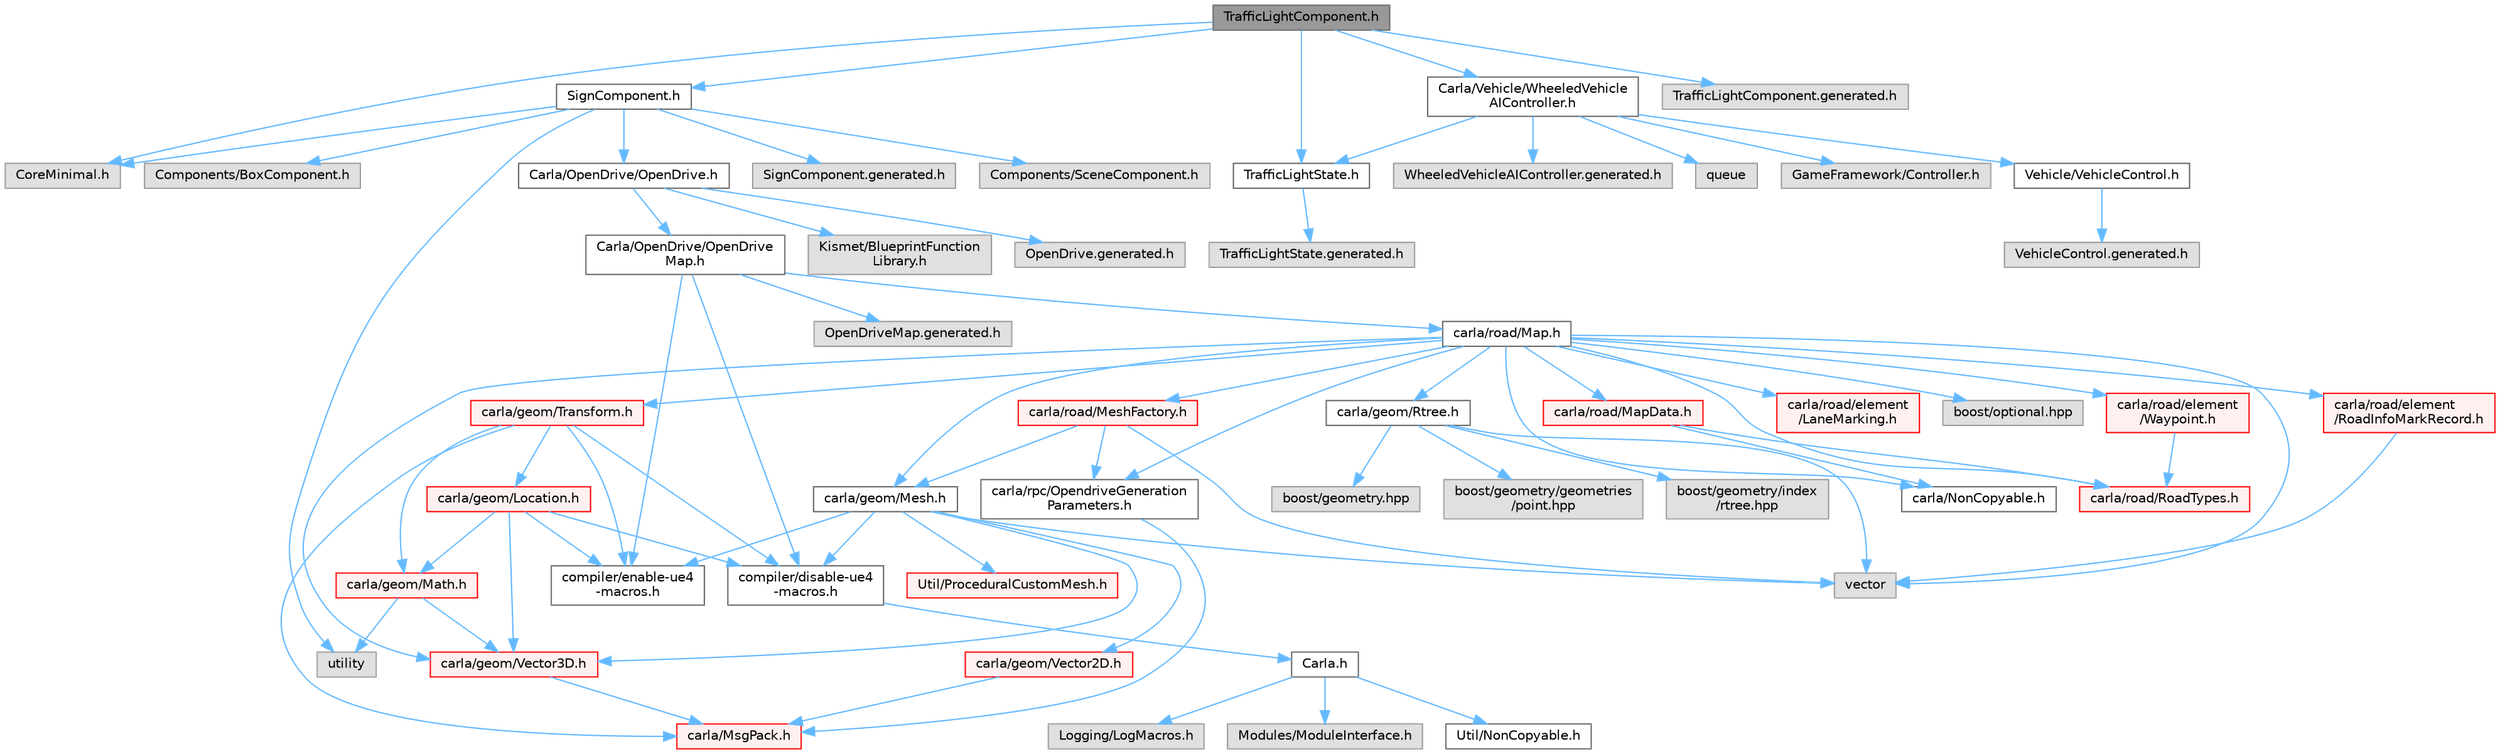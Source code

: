 digraph "TrafficLightComponent.h"
{
 // INTERACTIVE_SVG=YES
 // LATEX_PDF_SIZE
  bgcolor="transparent";
  edge [fontname=Helvetica,fontsize=10,labelfontname=Helvetica,labelfontsize=10];
  node [fontname=Helvetica,fontsize=10,shape=box,height=0.2,width=0.4];
  Node1 [id="Node000001",label="TrafficLightComponent.h",height=0.2,width=0.4,color="gray40", fillcolor="grey60", style="filled", fontcolor="black",tooltip=" "];
  Node1 -> Node2 [id="edge1_Node000001_Node000002",color="steelblue1",style="solid",tooltip=" "];
  Node2 [id="Node000002",label="CoreMinimal.h",height=0.2,width=0.4,color="grey60", fillcolor="#E0E0E0", style="filled",tooltip=" "];
  Node1 -> Node3 [id="edge2_Node000001_Node000003",color="steelblue1",style="solid",tooltip=" "];
  Node3 [id="Node000003",label="SignComponent.h",height=0.2,width=0.4,color="grey40", fillcolor="white", style="filled",URL="$de/d8e/SignComponent_8h.html",tooltip=" "];
  Node3 -> Node2 [id="edge3_Node000003_Node000002",color="steelblue1",style="solid",tooltip=" "];
  Node3 -> Node4 [id="edge4_Node000003_Node000004",color="steelblue1",style="solid",tooltip=" "];
  Node4 [id="Node000004",label="Components/SceneComponent.h",height=0.2,width=0.4,color="grey60", fillcolor="#E0E0E0", style="filled",tooltip=" "];
  Node3 -> Node5 [id="edge5_Node000003_Node000005",color="steelblue1",style="solid",tooltip=" "];
  Node5 [id="Node000005",label="Components/BoxComponent.h",height=0.2,width=0.4,color="grey60", fillcolor="#E0E0E0", style="filled",tooltip=" "];
  Node3 -> Node6 [id="edge6_Node000003_Node000006",color="steelblue1",style="solid",tooltip=" "];
  Node6 [id="Node000006",label="Carla/OpenDrive/OpenDrive.h",height=0.2,width=0.4,color="grey40", fillcolor="white", style="filled",URL="$d1/d9b/Unreal_2CarlaUE4_2Plugins_2Carla_2Source_2Carla_2OpenDrive_2OpenDrive_8h.html",tooltip=" "];
  Node6 -> Node7 [id="edge7_Node000006_Node000007",color="steelblue1",style="solid",tooltip=" "];
  Node7 [id="Node000007",label="Carla/OpenDrive/OpenDrive\lMap.h",height=0.2,width=0.4,color="grey40", fillcolor="white", style="filled",URL="$d6/d95/OpenDriveMap_8h.html",tooltip=" "];
  Node7 -> Node8 [id="edge8_Node000007_Node000008",color="steelblue1",style="solid",tooltip=" "];
  Node8 [id="Node000008",label="compiler/disable-ue4\l-macros.h",height=0.2,width=0.4,color="grey40", fillcolor="white", style="filled",URL="$d2/d02/disable-ue4-macros_8h.html",tooltip=" "];
  Node8 -> Node9 [id="edge9_Node000008_Node000009",color="steelblue1",style="solid",tooltip=" "];
  Node9 [id="Node000009",label="Carla.h",height=0.2,width=0.4,color="grey40", fillcolor="white", style="filled",URL="$d7/d7d/Carla_8h.html",tooltip=" "];
  Node9 -> Node10 [id="edge10_Node000009_Node000010",color="steelblue1",style="solid",tooltip=" "];
  Node10 [id="Node000010",label="Util/NonCopyable.h",height=0.2,width=0.4,color="grey40", fillcolor="white", style="filled",URL="$d4/d57/Unreal_2CarlaUE4_2Plugins_2Carla_2Source_2Carla_2Util_2NonCopyable_8h.html",tooltip=" "];
  Node9 -> Node11 [id="edge11_Node000009_Node000011",color="steelblue1",style="solid",tooltip=" "];
  Node11 [id="Node000011",label="Logging/LogMacros.h",height=0.2,width=0.4,color="grey60", fillcolor="#E0E0E0", style="filled",tooltip=" "];
  Node9 -> Node12 [id="edge12_Node000009_Node000012",color="steelblue1",style="solid",tooltip=" "];
  Node12 [id="Node000012",label="Modules/ModuleInterface.h",height=0.2,width=0.4,color="grey60", fillcolor="#E0E0E0", style="filled",tooltip=" "];
  Node7 -> Node13 [id="edge13_Node000007_Node000013",color="steelblue1",style="solid",tooltip=" "];
  Node13 [id="Node000013",label="carla/road/Map.h",height=0.2,width=0.4,color="grey40", fillcolor="white", style="filled",URL="$df/d64/road_2Map_8h.html",tooltip=" "];
  Node13 -> Node14 [id="edge14_Node000013_Node000014",color="steelblue1",style="solid",tooltip=" "];
  Node14 [id="Node000014",label="carla/geom/Mesh.h",height=0.2,width=0.4,color="grey40", fillcolor="white", style="filled",URL="$d9/d31/Mesh_8h.html",tooltip=" "];
  Node14 -> Node15 [id="edge15_Node000014_Node000015",color="steelblue1",style="solid",tooltip=" "];
  Node15 [id="Node000015",label="vector",height=0.2,width=0.4,color="grey60", fillcolor="#E0E0E0", style="filled",tooltip=" "];
  Node14 -> Node16 [id="edge16_Node000014_Node000016",color="steelblue1",style="solid",tooltip=" "];
  Node16 [id="Node000016",label="carla/geom/Vector3D.h",height=0.2,width=0.4,color="red", fillcolor="#FFF0F0", style="filled",URL="$de/d70/geom_2Vector3D_8h.html",tooltip=" "];
  Node16 -> Node17 [id="edge17_Node000016_Node000017",color="steelblue1",style="solid",tooltip=" "];
  Node17 [id="Node000017",label="carla/MsgPack.h",height=0.2,width=0.4,color="red", fillcolor="#FFF0F0", style="filled",URL="$d9/d6f/MsgPack_8h.html",tooltip=" "];
  Node14 -> Node33 [id="edge18_Node000014_Node000033",color="steelblue1",style="solid",tooltip=" "];
  Node33 [id="Node000033",label="carla/geom/Vector2D.h",height=0.2,width=0.4,color="red", fillcolor="#FFF0F0", style="filled",URL="$d7/d26/geom_2Vector2D_8h.html",tooltip=" "];
  Node33 -> Node17 [id="edge19_Node000033_Node000017",color="steelblue1",style="solid",tooltip=" "];
  Node14 -> Node34 [id="edge20_Node000014_Node000034",color="steelblue1",style="solid",tooltip=" "];
  Node34 [id="Node000034",label="compiler/enable-ue4\l-macros.h",height=0.2,width=0.4,color="grey40", fillcolor="white", style="filled",URL="$d9/da2/enable-ue4-macros_8h.html",tooltip=" "];
  Node14 -> Node35 [id="edge21_Node000014_Node000035",color="steelblue1",style="solid",tooltip=" "];
  Node35 [id="Node000035",label="Util/ProceduralCustomMesh.h",height=0.2,width=0.4,color="red", fillcolor="#FFF0F0", style="filled",URL="$d5/d30/ProceduralCustomMesh_8h.html",tooltip=" "];
  Node14 -> Node8 [id="edge22_Node000014_Node000008",color="steelblue1",style="solid",tooltip=" "];
  Node13 -> Node37 [id="edge23_Node000013_Node000037",color="steelblue1",style="solid",tooltip=" "];
  Node37 [id="Node000037",label="carla/geom/Rtree.h",height=0.2,width=0.4,color="grey40", fillcolor="white", style="filled",URL="$d5/d30/Rtree_8h.html",tooltip=" "];
  Node37 -> Node15 [id="edge24_Node000037_Node000015",color="steelblue1",style="solid",tooltip=" "];
  Node37 -> Node38 [id="edge25_Node000037_Node000038",color="steelblue1",style="solid",tooltip=" "];
  Node38 [id="Node000038",label="boost/geometry.hpp",height=0.2,width=0.4,color="grey60", fillcolor="#E0E0E0", style="filled",tooltip=" "];
  Node37 -> Node39 [id="edge26_Node000037_Node000039",color="steelblue1",style="solid",tooltip=" "];
  Node39 [id="Node000039",label="boost/geometry/geometries\l/point.hpp",height=0.2,width=0.4,color="grey60", fillcolor="#E0E0E0", style="filled",tooltip=" "];
  Node37 -> Node40 [id="edge27_Node000037_Node000040",color="steelblue1",style="solid",tooltip=" "];
  Node40 [id="Node000040",label="boost/geometry/index\l/rtree.hpp",height=0.2,width=0.4,color="grey60", fillcolor="#E0E0E0", style="filled",tooltip=" "];
  Node13 -> Node41 [id="edge28_Node000013_Node000041",color="steelblue1",style="solid",tooltip=" "];
  Node41 [id="Node000041",label="carla/geom/Transform.h",height=0.2,width=0.4,color="red", fillcolor="#FFF0F0", style="filled",URL="$de/d17/geom_2Transform_8h.html",tooltip=" "];
  Node41 -> Node17 [id="edge29_Node000041_Node000017",color="steelblue1",style="solid",tooltip=" "];
  Node41 -> Node42 [id="edge30_Node000041_Node000042",color="steelblue1",style="solid",tooltip=" "];
  Node42 [id="Node000042",label="carla/geom/Location.h",height=0.2,width=0.4,color="red", fillcolor="#FFF0F0", style="filled",URL="$d9/d8b/geom_2Location_8h.html",tooltip=" "];
  Node42 -> Node16 [id="edge31_Node000042_Node000016",color="steelblue1",style="solid",tooltip=" "];
  Node42 -> Node44 [id="edge32_Node000042_Node000044",color="steelblue1",style="solid",tooltip=" "];
  Node44 [id="Node000044",label="carla/geom/Math.h",height=0.2,width=0.4,color="red", fillcolor="#FFF0F0", style="filled",URL="$db/d8a/Math_8h.html",tooltip=" "];
  Node44 -> Node16 [id="edge33_Node000044_Node000016",color="steelblue1",style="solid",tooltip=" "];
  Node44 -> Node45 [id="edge34_Node000044_Node000045",color="steelblue1",style="solid",tooltip=" "];
  Node45 [id="Node000045",label="utility",height=0.2,width=0.4,color="grey60", fillcolor="#E0E0E0", style="filled",tooltip=" "];
  Node42 -> Node34 [id="edge35_Node000042_Node000034",color="steelblue1",style="solid",tooltip=" "];
  Node42 -> Node8 [id="edge36_Node000042_Node000008",color="steelblue1",style="solid",tooltip=" "];
  Node41 -> Node44 [id="edge37_Node000041_Node000044",color="steelblue1",style="solid",tooltip=" "];
  Node41 -> Node34 [id="edge38_Node000041_Node000034",color="steelblue1",style="solid",tooltip=" "];
  Node41 -> Node8 [id="edge39_Node000041_Node000008",color="steelblue1",style="solid",tooltip=" "];
  Node13 -> Node50 [id="edge40_Node000013_Node000050",color="steelblue1",style="solid",tooltip=" "];
  Node50 [id="Node000050",label="carla/NonCopyable.h",height=0.2,width=0.4,color="grey40", fillcolor="white", style="filled",URL="$d4/dd8/LibCarla_2source_2carla_2NonCopyable_8h.html",tooltip=" "];
  Node13 -> Node51 [id="edge41_Node000013_Node000051",color="steelblue1",style="solid",tooltip=" "];
  Node51 [id="Node000051",label="carla/road/element\l/LaneMarking.h",height=0.2,width=0.4,color="red", fillcolor="#FFF0F0", style="filled",URL="$d5/d4c/LaneMarking_8h.html",tooltip=" "];
  Node13 -> Node53 [id="edge42_Node000013_Node000053",color="steelblue1",style="solid",tooltip=" "];
  Node53 [id="Node000053",label="carla/road/element\l/RoadInfoMarkRecord.h",height=0.2,width=0.4,color="red", fillcolor="#FFF0F0", style="filled",URL="$dd/d32/RoadInfoMarkRecord_8h.html",tooltip=" "];
  Node53 -> Node15 [id="edge43_Node000053_Node000015",color="steelblue1",style="solid",tooltip=" "];
  Node13 -> Node58 [id="edge44_Node000013_Node000058",color="steelblue1",style="solid",tooltip=" "];
  Node58 [id="Node000058",label="carla/road/element\l/Waypoint.h",height=0.2,width=0.4,color="red", fillcolor="#FFF0F0", style="filled",URL="$d3/dbb/road_2element_2Waypoint_8h.html",tooltip=" "];
  Node58 -> Node59 [id="edge45_Node000058_Node000059",color="steelblue1",style="solid",tooltip=" "];
  Node59 [id="Node000059",label="carla/road/RoadTypes.h",height=0.2,width=0.4,color="red", fillcolor="#FFF0F0", style="filled",URL="$d6/dbb/RoadTypes_8h.html",tooltip=" "];
  Node13 -> Node61 [id="edge46_Node000013_Node000061",color="steelblue1",style="solid",tooltip=" "];
  Node61 [id="Node000061",label="carla/road/MapData.h",height=0.2,width=0.4,color="red", fillcolor="#FFF0F0", style="filled",URL="$d5/db7/MapData_8h.html",tooltip=" "];
  Node61 -> Node50 [id="edge47_Node000061_Node000050",color="steelblue1",style="solid",tooltip=" "];
  Node61 -> Node59 [id="edge48_Node000061_Node000059",color="steelblue1",style="solid",tooltip=" "];
  Node13 -> Node59 [id="edge49_Node000013_Node000059",color="steelblue1",style="solid",tooltip=" "];
  Node13 -> Node93 [id="edge50_Node000013_Node000093",color="steelblue1",style="solid",tooltip=" "];
  Node93 [id="Node000093",label="carla/road/MeshFactory.h",height=0.2,width=0.4,color="red", fillcolor="#FFF0F0", style="filled",URL="$d9/d87/MeshFactory_8h.html",tooltip=" "];
  Node93 -> Node15 [id="edge51_Node000093_Node000015",color="steelblue1",style="solid",tooltip=" "];
  Node93 -> Node14 [id="edge52_Node000093_Node000014",color="steelblue1",style="solid",tooltip=" "];
  Node93 -> Node94 [id="edge53_Node000093_Node000094",color="steelblue1",style="solid",tooltip=" "];
  Node94 [id="Node000094",label="carla/rpc/OpendriveGeneration\lParameters.h",height=0.2,width=0.4,color="grey40", fillcolor="white", style="filled",URL="$d9/d3b/OpendriveGenerationParameters_8h.html",tooltip=" "];
  Node94 -> Node17 [id="edge54_Node000094_Node000017",color="steelblue1",style="solid",tooltip=" "];
  Node13 -> Node16 [id="edge55_Node000013_Node000016",color="steelblue1",style="solid",tooltip=" "];
  Node13 -> Node94 [id="edge56_Node000013_Node000094",color="steelblue1",style="solid",tooltip=" "];
  Node13 -> Node95 [id="edge57_Node000013_Node000095",color="steelblue1",style="solid",tooltip=" "];
  Node95 [id="Node000095",label="boost/optional.hpp",height=0.2,width=0.4,color="grey60", fillcolor="#E0E0E0", style="filled",tooltip=" "];
  Node13 -> Node15 [id="edge58_Node000013_Node000015",color="steelblue1",style="solid",tooltip=" "];
  Node7 -> Node34 [id="edge59_Node000007_Node000034",color="steelblue1",style="solid",tooltip=" "];
  Node7 -> Node96 [id="edge60_Node000007_Node000096",color="steelblue1",style="solid",tooltip=" "];
  Node96 [id="Node000096",label="OpenDriveMap.generated.h",height=0.2,width=0.4,color="grey60", fillcolor="#E0E0E0", style="filled",tooltip=" "];
  Node6 -> Node97 [id="edge61_Node000006_Node000097",color="steelblue1",style="solid",tooltip=" "];
  Node97 [id="Node000097",label="Kismet/BlueprintFunction\lLibrary.h",height=0.2,width=0.4,color="grey60", fillcolor="#E0E0E0", style="filled",tooltip=" "];
  Node6 -> Node98 [id="edge62_Node000006_Node000098",color="steelblue1",style="solid",tooltip=" "];
  Node98 [id="Node000098",label="OpenDrive.generated.h",height=0.2,width=0.4,color="grey60", fillcolor="#E0E0E0", style="filled",tooltip=" "];
  Node3 -> Node45 [id="edge63_Node000003_Node000045",color="steelblue1",style="solid",tooltip=" "];
  Node3 -> Node99 [id="edge64_Node000003_Node000099",color="steelblue1",style="solid",tooltip=" "];
  Node99 [id="Node000099",label="SignComponent.generated.h",height=0.2,width=0.4,color="grey60", fillcolor="#E0E0E0", style="filled",tooltip=" "];
  Node1 -> Node100 [id="edge65_Node000001_Node000100",color="steelblue1",style="solid",tooltip=" "];
  Node100 [id="Node000100",label="TrafficLightState.h",height=0.2,width=0.4,color="grey40", fillcolor="white", style="filled",URL="$df/d9b/Unreal_2CarlaUE4_2Plugins_2Carla_2Source_2Carla_2Traffic_2TrafficLightState_8h.html",tooltip=" "];
  Node100 -> Node101 [id="edge66_Node000100_Node000101",color="steelblue1",style="solid",tooltip=" "];
  Node101 [id="Node000101",label="TrafficLightState.generated.h",height=0.2,width=0.4,color="grey60", fillcolor="#E0E0E0", style="filled",tooltip=" "];
  Node1 -> Node102 [id="edge67_Node000001_Node000102",color="steelblue1",style="solid",tooltip=" "];
  Node102 [id="Node000102",label="Carla/Vehicle/WheeledVehicle\lAIController.h",height=0.2,width=0.4,color="grey40", fillcolor="white", style="filled",URL="$d2/d29/WheeledVehicleAIController_8h.html",tooltip=" "];
  Node102 -> Node103 [id="edge68_Node000102_Node000103",color="steelblue1",style="solid",tooltip=" "];
  Node103 [id="Node000103",label="queue",height=0.2,width=0.4,color="grey60", fillcolor="#E0E0E0", style="filled",tooltip=" "];
  Node102 -> Node104 [id="edge69_Node000102_Node000104",color="steelblue1",style="solid",tooltip=" "];
  Node104 [id="Node000104",label="GameFramework/Controller.h",height=0.2,width=0.4,color="grey60", fillcolor="#E0E0E0", style="filled",tooltip=" "];
  Node102 -> Node100 [id="edge70_Node000102_Node000100",color="steelblue1",style="solid",tooltip=" "];
  Node102 -> Node105 [id="edge71_Node000102_Node000105",color="steelblue1",style="solid",tooltip=" "];
  Node105 [id="Node000105",label="Vehicle/VehicleControl.h",height=0.2,width=0.4,color="grey40", fillcolor="white", style="filled",URL="$d4/dbd/Unreal_2CarlaUE4_2Plugins_2Carla_2Source_2Carla_2Vehicle_2VehicleControl_8h.html",tooltip=" "];
  Node105 -> Node106 [id="edge72_Node000105_Node000106",color="steelblue1",style="solid",tooltip=" "];
  Node106 [id="Node000106",label="VehicleControl.generated.h",height=0.2,width=0.4,color="grey60", fillcolor="#E0E0E0", style="filled",tooltip=" "];
  Node102 -> Node107 [id="edge73_Node000102_Node000107",color="steelblue1",style="solid",tooltip=" "];
  Node107 [id="Node000107",label="WheeledVehicleAIController.generated.h",height=0.2,width=0.4,color="grey60", fillcolor="#E0E0E0", style="filled",tooltip=" "];
  Node1 -> Node108 [id="edge74_Node000001_Node000108",color="steelblue1",style="solid",tooltip=" "];
  Node108 [id="Node000108",label="TrafficLightComponent.generated.h",height=0.2,width=0.4,color="grey60", fillcolor="#E0E0E0", style="filled",tooltip=" "];
}
